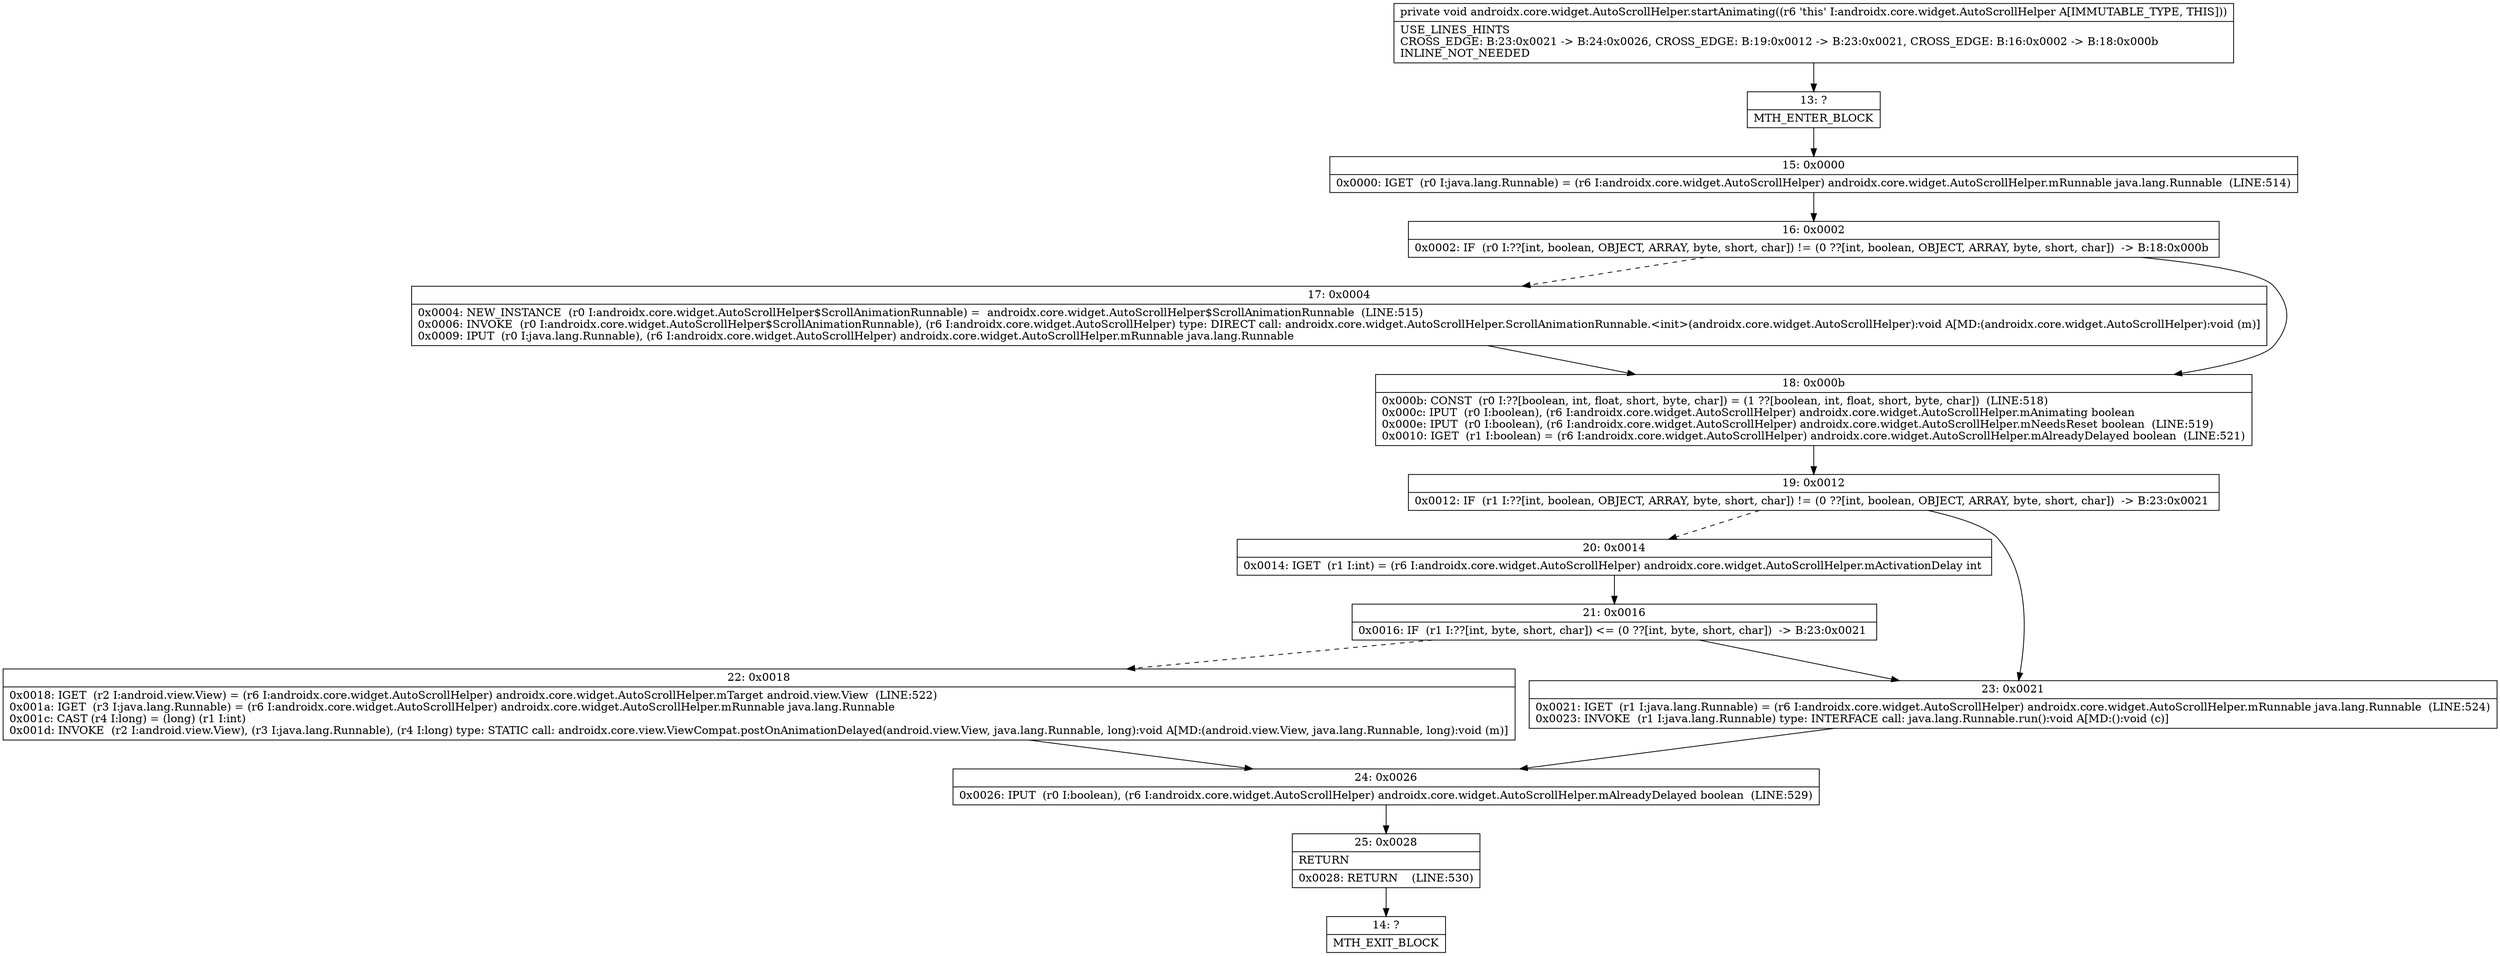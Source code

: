 digraph "CFG forandroidx.core.widget.AutoScrollHelper.startAnimating()V" {
Node_13 [shape=record,label="{13\:\ ?|MTH_ENTER_BLOCK\l}"];
Node_15 [shape=record,label="{15\:\ 0x0000|0x0000: IGET  (r0 I:java.lang.Runnable) = (r6 I:androidx.core.widget.AutoScrollHelper) androidx.core.widget.AutoScrollHelper.mRunnable java.lang.Runnable  (LINE:514)\l}"];
Node_16 [shape=record,label="{16\:\ 0x0002|0x0002: IF  (r0 I:??[int, boolean, OBJECT, ARRAY, byte, short, char]) != (0 ??[int, boolean, OBJECT, ARRAY, byte, short, char])  \-\> B:18:0x000b \l}"];
Node_17 [shape=record,label="{17\:\ 0x0004|0x0004: NEW_INSTANCE  (r0 I:androidx.core.widget.AutoScrollHelper$ScrollAnimationRunnable) =  androidx.core.widget.AutoScrollHelper$ScrollAnimationRunnable  (LINE:515)\l0x0006: INVOKE  (r0 I:androidx.core.widget.AutoScrollHelper$ScrollAnimationRunnable), (r6 I:androidx.core.widget.AutoScrollHelper) type: DIRECT call: androidx.core.widget.AutoScrollHelper.ScrollAnimationRunnable.\<init\>(androidx.core.widget.AutoScrollHelper):void A[MD:(androidx.core.widget.AutoScrollHelper):void (m)]\l0x0009: IPUT  (r0 I:java.lang.Runnable), (r6 I:androidx.core.widget.AutoScrollHelper) androidx.core.widget.AutoScrollHelper.mRunnable java.lang.Runnable \l}"];
Node_18 [shape=record,label="{18\:\ 0x000b|0x000b: CONST  (r0 I:??[boolean, int, float, short, byte, char]) = (1 ??[boolean, int, float, short, byte, char])  (LINE:518)\l0x000c: IPUT  (r0 I:boolean), (r6 I:androidx.core.widget.AutoScrollHelper) androidx.core.widget.AutoScrollHelper.mAnimating boolean \l0x000e: IPUT  (r0 I:boolean), (r6 I:androidx.core.widget.AutoScrollHelper) androidx.core.widget.AutoScrollHelper.mNeedsReset boolean  (LINE:519)\l0x0010: IGET  (r1 I:boolean) = (r6 I:androidx.core.widget.AutoScrollHelper) androidx.core.widget.AutoScrollHelper.mAlreadyDelayed boolean  (LINE:521)\l}"];
Node_19 [shape=record,label="{19\:\ 0x0012|0x0012: IF  (r1 I:??[int, boolean, OBJECT, ARRAY, byte, short, char]) != (0 ??[int, boolean, OBJECT, ARRAY, byte, short, char])  \-\> B:23:0x0021 \l}"];
Node_20 [shape=record,label="{20\:\ 0x0014|0x0014: IGET  (r1 I:int) = (r6 I:androidx.core.widget.AutoScrollHelper) androidx.core.widget.AutoScrollHelper.mActivationDelay int \l}"];
Node_21 [shape=record,label="{21\:\ 0x0016|0x0016: IF  (r1 I:??[int, byte, short, char]) \<= (0 ??[int, byte, short, char])  \-\> B:23:0x0021 \l}"];
Node_22 [shape=record,label="{22\:\ 0x0018|0x0018: IGET  (r2 I:android.view.View) = (r6 I:androidx.core.widget.AutoScrollHelper) androidx.core.widget.AutoScrollHelper.mTarget android.view.View  (LINE:522)\l0x001a: IGET  (r3 I:java.lang.Runnable) = (r6 I:androidx.core.widget.AutoScrollHelper) androidx.core.widget.AutoScrollHelper.mRunnable java.lang.Runnable \l0x001c: CAST (r4 I:long) = (long) (r1 I:int) \l0x001d: INVOKE  (r2 I:android.view.View), (r3 I:java.lang.Runnable), (r4 I:long) type: STATIC call: androidx.core.view.ViewCompat.postOnAnimationDelayed(android.view.View, java.lang.Runnable, long):void A[MD:(android.view.View, java.lang.Runnable, long):void (m)]\l}"];
Node_24 [shape=record,label="{24\:\ 0x0026|0x0026: IPUT  (r0 I:boolean), (r6 I:androidx.core.widget.AutoScrollHelper) androidx.core.widget.AutoScrollHelper.mAlreadyDelayed boolean  (LINE:529)\l}"];
Node_25 [shape=record,label="{25\:\ 0x0028|RETURN\l|0x0028: RETURN    (LINE:530)\l}"];
Node_14 [shape=record,label="{14\:\ ?|MTH_EXIT_BLOCK\l}"];
Node_23 [shape=record,label="{23\:\ 0x0021|0x0021: IGET  (r1 I:java.lang.Runnable) = (r6 I:androidx.core.widget.AutoScrollHelper) androidx.core.widget.AutoScrollHelper.mRunnable java.lang.Runnable  (LINE:524)\l0x0023: INVOKE  (r1 I:java.lang.Runnable) type: INTERFACE call: java.lang.Runnable.run():void A[MD:():void (c)]\l}"];
MethodNode[shape=record,label="{private void androidx.core.widget.AutoScrollHelper.startAnimating((r6 'this' I:androidx.core.widget.AutoScrollHelper A[IMMUTABLE_TYPE, THIS]))  | USE_LINES_HINTS\lCROSS_EDGE: B:23:0x0021 \-\> B:24:0x0026, CROSS_EDGE: B:19:0x0012 \-\> B:23:0x0021, CROSS_EDGE: B:16:0x0002 \-\> B:18:0x000b\lINLINE_NOT_NEEDED\l}"];
MethodNode -> Node_13;Node_13 -> Node_15;
Node_15 -> Node_16;
Node_16 -> Node_17[style=dashed];
Node_16 -> Node_18;
Node_17 -> Node_18;
Node_18 -> Node_19;
Node_19 -> Node_20[style=dashed];
Node_19 -> Node_23;
Node_20 -> Node_21;
Node_21 -> Node_22[style=dashed];
Node_21 -> Node_23;
Node_22 -> Node_24;
Node_24 -> Node_25;
Node_25 -> Node_14;
Node_23 -> Node_24;
}

